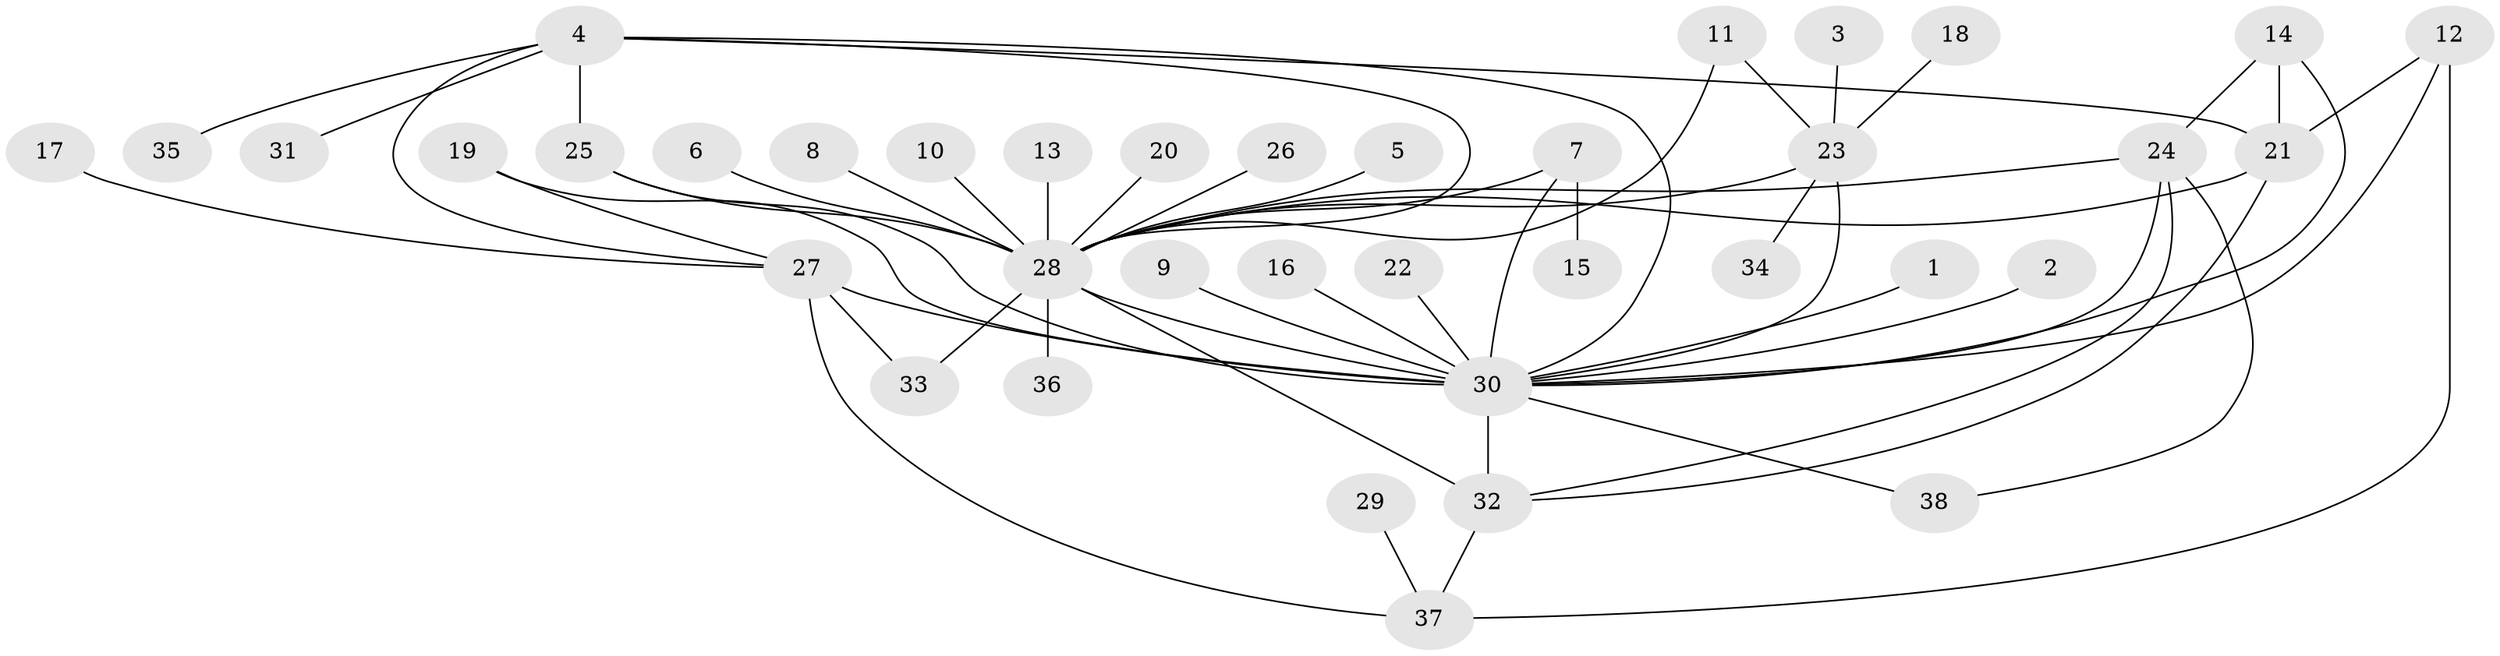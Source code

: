 // original degree distribution, {3: 0.13333333333333333, 8: 0.013333333333333334, 17: 0.013333333333333334, 25: 0.013333333333333334, 6: 0.04, 4: 0.05333333333333334, 1: 0.52, 5: 0.05333333333333334, 2: 0.14666666666666667, 7: 0.013333333333333334}
// Generated by graph-tools (version 1.1) at 2025/25/03/09/25 03:25:55]
// undirected, 38 vertices, 57 edges
graph export_dot {
graph [start="1"]
  node [color=gray90,style=filled];
  1;
  2;
  3;
  4;
  5;
  6;
  7;
  8;
  9;
  10;
  11;
  12;
  13;
  14;
  15;
  16;
  17;
  18;
  19;
  20;
  21;
  22;
  23;
  24;
  25;
  26;
  27;
  28;
  29;
  30;
  31;
  32;
  33;
  34;
  35;
  36;
  37;
  38;
  1 -- 30 [weight=1.0];
  2 -- 30 [weight=1.0];
  3 -- 23 [weight=1.0];
  4 -- 21 [weight=1.0];
  4 -- 25 [weight=1.0];
  4 -- 27 [weight=1.0];
  4 -- 28 [weight=1.0];
  4 -- 30 [weight=1.0];
  4 -- 31 [weight=1.0];
  4 -- 35 [weight=1.0];
  5 -- 28 [weight=1.0];
  6 -- 28 [weight=1.0];
  7 -- 15 [weight=1.0];
  7 -- 28 [weight=1.0];
  7 -- 30 [weight=1.0];
  8 -- 28 [weight=1.0];
  9 -- 30 [weight=1.0];
  10 -- 28 [weight=1.0];
  11 -- 23 [weight=1.0];
  11 -- 28 [weight=1.0];
  12 -- 21 [weight=1.0];
  12 -- 30 [weight=1.0];
  12 -- 37 [weight=1.0];
  13 -- 28 [weight=1.0];
  14 -- 21 [weight=1.0];
  14 -- 24 [weight=1.0];
  14 -- 30 [weight=1.0];
  16 -- 30 [weight=1.0];
  17 -- 27 [weight=1.0];
  18 -- 23 [weight=1.0];
  19 -- 27 [weight=1.0];
  19 -- 30 [weight=1.0];
  20 -- 28 [weight=1.0];
  21 -- 28 [weight=2.0];
  21 -- 32 [weight=1.0];
  22 -- 30 [weight=1.0];
  23 -- 28 [weight=1.0];
  23 -- 30 [weight=1.0];
  23 -- 34 [weight=1.0];
  24 -- 28 [weight=1.0];
  24 -- 30 [weight=1.0];
  24 -- 32 [weight=1.0];
  24 -- 38 [weight=1.0];
  25 -- 28 [weight=1.0];
  25 -- 30 [weight=1.0];
  26 -- 28 [weight=1.0];
  27 -- 30 [weight=2.0];
  27 -- 33 [weight=1.0];
  27 -- 37 [weight=1.0];
  28 -- 30 [weight=1.0];
  28 -- 32 [weight=2.0];
  28 -- 33 [weight=1.0];
  28 -- 36 [weight=1.0];
  29 -- 37 [weight=1.0];
  30 -- 32 [weight=1.0];
  30 -- 38 [weight=1.0];
  32 -- 37 [weight=1.0];
}
